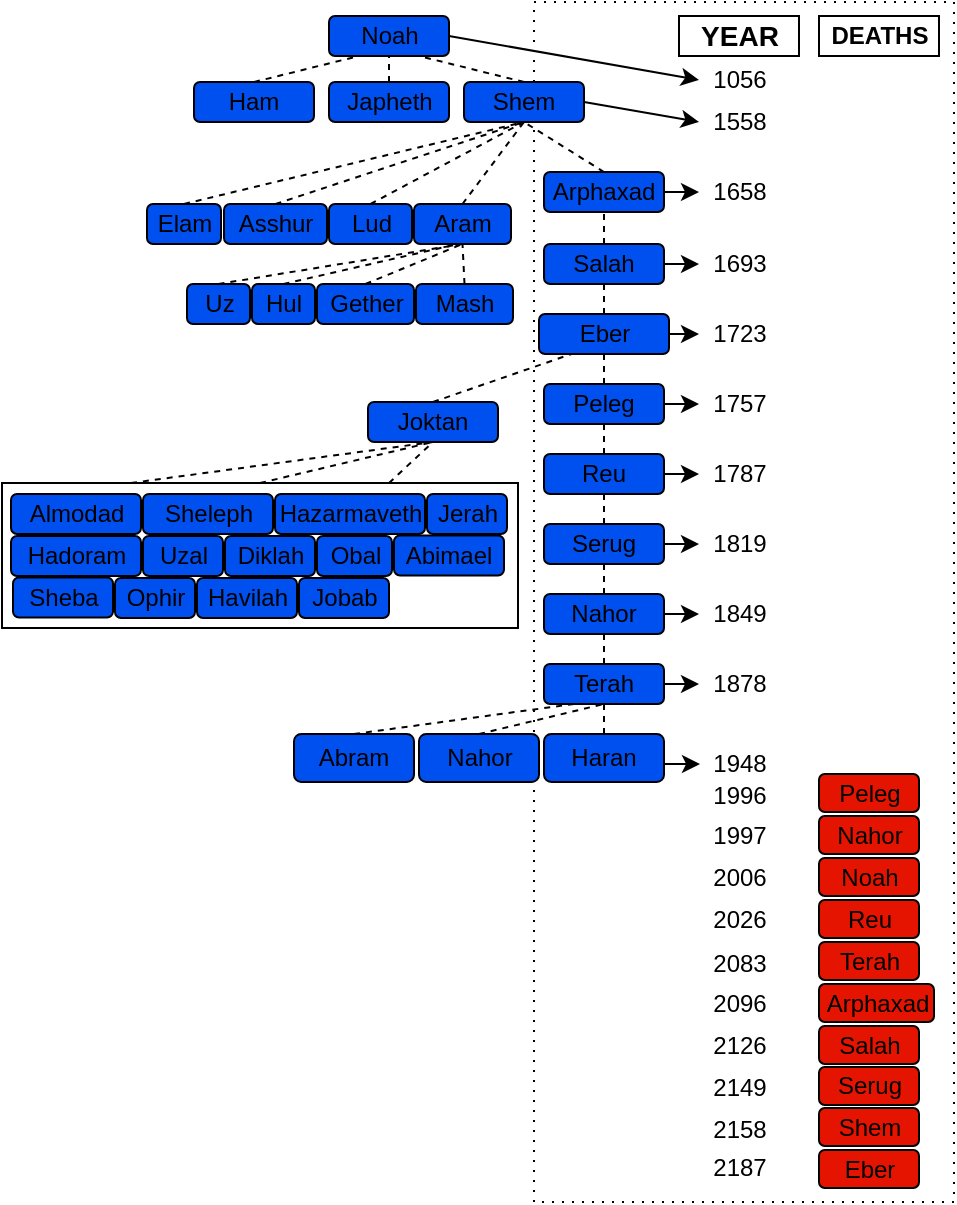 <mxfile version="27.1.6">
  <diagram name="Page-1" id="33f5RHUezdbJNKuXMzW8">
    <mxGraphModel dx="804" dy="440" grid="1" gridSize="10" guides="1" tooltips="1" connect="1" arrows="1" fold="1" page="1" pageScale="1" pageWidth="850" pageHeight="1100" math="0" shadow="0">
      <root>
        <mxCell id="0" />
        <mxCell id="1" parent="0" />
        <mxCell id="2Ir9cTfWj3Ynbl9pCm2M-38" value="" style="rounded=0;whiteSpace=wrap;html=1;fillColor=none;dashed=1;dashPattern=1 4;strokeColor=light-dark(#000000,#141414);" parent="1" vertex="1">
          <mxGeometry x="420" y="300" width="210" height="600" as="geometry" />
        </mxCell>
        <mxCell id="2Ir9cTfWj3Ynbl9pCm2M-37" value="" style="rounded=0;whiteSpace=wrap;html=1;fillColor=none;strokeColor=light-dark(#000000,#141414);" parent="1" vertex="1">
          <mxGeometry x="154" y="540.5" width="258" height="72.5" as="geometry" />
        </mxCell>
        <mxCell id="vIsbcEsRfZGvR6spl5Cv-2" value="&lt;div&gt;Shem&lt;/div&gt;" style="rounded=1;whiteSpace=wrap;html=1;fillColor=#0050ef;fontColor=light-dark(#000000,#1A1A1A);strokeColor=light-dark(#000000,#141414);glass=0;shadow=0;" parent="1" vertex="1">
          <mxGeometry x="385" y="340" width="60" height="20" as="geometry" />
        </mxCell>
        <mxCell id="vIsbcEsRfZGvR6spl5Cv-5" value="Arphaxad" style="rounded=1;whiteSpace=wrap;html=1;fillColor=#0050ef;fontColor=light-dark(#000000,#1A1A1A);strokeColor=light-dark(#000000,#141414);glass=0;shadow=0;" parent="1" vertex="1">
          <mxGeometry x="425" y="385" width="60" height="20" as="geometry" />
        </mxCell>
        <mxCell id="vIsbcEsRfZGvR6spl5Cv-6" value="" style="endArrow=none;dashed=1;html=1;rounded=0;entryX=0.5;entryY=1;entryDx=0;entryDy=0;exitX=0.5;exitY=0;exitDx=0;exitDy=0;strokeColor=light-dark(#000000,#141414);fontColor=light-dark(#000000,#1A1A1A);" parent="1" source="vIsbcEsRfZGvR6spl5Cv-5" target="vIsbcEsRfZGvR6spl5Cv-2" edge="1">
          <mxGeometry width="50" height="50" relative="1" as="geometry">
            <mxPoint x="332.5" y="400" as="sourcePoint" />
            <mxPoint x="389.5" y="370" as="targetPoint" />
          </mxGeometry>
        </mxCell>
        <mxCell id="vIsbcEsRfZGvR6spl5Cv-10" value="&lt;b&gt;&lt;font style=&quot;font-size: 14px;&quot;&gt;YEAR&lt;/font&gt;&lt;/b&gt;" style="text;html=1;align=center;verticalAlign=middle;whiteSpace=wrap;rounded=0;strokeColor=light-dark(#000000,#141414);fontColor=light-dark(#000000,#171717);" parent="1" vertex="1">
          <mxGeometry x="492.5" y="307" width="60" height="20" as="geometry" />
        </mxCell>
        <mxCell id="vIsbcEsRfZGvR6spl5Cv-12" value="1558" style="text;html=1;align=center;verticalAlign=middle;whiteSpace=wrap;rounded=0;strokeColor=none;fontColor=light-dark(#000000,#171717);" parent="1" vertex="1">
          <mxGeometry x="502.5" y="350" width="40" height="20" as="geometry" />
        </mxCell>
        <mxCell id="vIsbcEsRfZGvR6spl5Cv-13" value="1658" style="text;html=1;align=center;verticalAlign=middle;whiteSpace=wrap;rounded=0;strokeColor=none;fontColor=light-dark(#000000,#171717);" parent="1" vertex="1">
          <mxGeometry x="502.5" y="385" width="40" height="20" as="geometry" />
        </mxCell>
        <mxCell id="vIsbcEsRfZGvR6spl5Cv-14" value="Salah" style="rounded=1;whiteSpace=wrap;html=1;fillColor=#0050ef;fontColor=light-dark(#000000,#1A1A1A);strokeColor=light-dark(#000000,#141414);glass=0;shadow=0;" parent="1" vertex="1">
          <mxGeometry x="425" y="421" width="60" height="20" as="geometry" />
        </mxCell>
        <mxCell id="vIsbcEsRfZGvR6spl5Cv-15" value="" style="endArrow=none;dashed=1;html=1;rounded=0;exitX=0.5;exitY=0;exitDx=0;exitDy=0;strokeColor=light-dark(#000000,#141414);entryX=0.5;entryY=1;entryDx=0;entryDy=0;fontColor=light-dark(#000000,#1A1A1A);" parent="1" source="vIsbcEsRfZGvR6spl5Cv-14" target="vIsbcEsRfZGvR6spl5Cv-5" edge="1">
          <mxGeometry width="50" height="50" relative="1" as="geometry">
            <mxPoint x="332.5" y="440" as="sourcePoint" />
            <mxPoint x="447.5" y="420" as="targetPoint" />
          </mxGeometry>
        </mxCell>
        <mxCell id="vIsbcEsRfZGvR6spl5Cv-16" value="&lt;div&gt;1693&lt;/div&gt;" style="text;html=1;align=center;verticalAlign=middle;whiteSpace=wrap;rounded=0;strokeColor=none;fontColor=light-dark(#000000,#171717);" parent="1" vertex="1">
          <mxGeometry x="502.5" y="421" width="40" height="20" as="geometry" />
        </mxCell>
        <mxCell id="vIsbcEsRfZGvR6spl5Cv-17" value="Eber" style="rounded=1;whiteSpace=wrap;html=1;fillColor=#0050ef;fontColor=light-dark(#000000,#1A1A1A);strokeColor=light-dark(#000000,#141414);glass=0;shadow=0;" parent="1" vertex="1">
          <mxGeometry x="422.5" y="456" width="65" height="20" as="geometry" />
        </mxCell>
        <mxCell id="vIsbcEsRfZGvR6spl5Cv-18" value="" style="endArrow=none;dashed=1;html=1;rounded=0;exitX=0.5;exitY=0;exitDx=0;exitDy=0;strokeColor=light-dark(#000000,#141414);entryX=0.5;entryY=1;entryDx=0;entryDy=0;fontColor=light-dark(#000000,#1A1A1A);" parent="1" source="vIsbcEsRfZGvR6spl5Cv-17" target="vIsbcEsRfZGvR6spl5Cv-14" edge="1">
          <mxGeometry width="50" height="50" relative="1" as="geometry">
            <mxPoint x="332.5" y="480" as="sourcePoint" />
            <mxPoint x="447.5" y="460" as="targetPoint" />
          </mxGeometry>
        </mxCell>
        <mxCell id="vIsbcEsRfZGvR6spl5Cv-19" value="1723" style="text;html=1;align=center;verticalAlign=middle;whiteSpace=wrap;rounded=0;strokeColor=none;fontColor=light-dark(#000000,#171717);" parent="1" vertex="1">
          <mxGeometry x="502.5" y="456" width="40" height="20" as="geometry" />
        </mxCell>
        <mxCell id="vIsbcEsRfZGvR6spl5Cv-20" value="Peleg" style="rounded=1;whiteSpace=wrap;html=1;fillColor=#0050ef;fontColor=light-dark(#000000,#1A1A1A);strokeColor=light-dark(#000000,#141414);glass=0;shadow=0;" parent="1" vertex="1">
          <mxGeometry x="425" y="491" width="60" height="20" as="geometry" />
        </mxCell>
        <mxCell id="vIsbcEsRfZGvR6spl5Cv-21" value="" style="endArrow=none;dashed=1;html=1;rounded=0;exitX=0.5;exitY=0;exitDx=0;exitDy=0;strokeColor=light-dark(#000000,#141414);entryX=0.5;entryY=1;entryDx=0;entryDy=0;fontColor=light-dark(#000000,#1A1A1A);" parent="1" source="vIsbcEsRfZGvR6spl5Cv-20" target="vIsbcEsRfZGvR6spl5Cv-17" edge="1">
          <mxGeometry width="50" height="50" relative="1" as="geometry">
            <mxPoint x="332.5" y="520" as="sourcePoint" />
            <mxPoint x="447.5" y="500" as="targetPoint" />
          </mxGeometry>
        </mxCell>
        <mxCell id="vIsbcEsRfZGvR6spl5Cv-22" value="1757" style="text;html=1;align=center;verticalAlign=middle;whiteSpace=wrap;rounded=0;strokeColor=none;fontColor=light-dark(#000000,#171717);" parent="1" vertex="1">
          <mxGeometry x="502.5" y="491" width="40" height="20" as="geometry" />
        </mxCell>
        <mxCell id="vIsbcEsRfZGvR6spl5Cv-23" value="Reu" style="rounded=1;whiteSpace=wrap;html=1;fillColor=#0050ef;fontColor=light-dark(#000000,#1A1A1A);strokeColor=light-dark(#000000,#141414);glass=0;shadow=0;" parent="1" vertex="1">
          <mxGeometry x="425" y="526" width="60" height="20" as="geometry" />
        </mxCell>
        <mxCell id="vIsbcEsRfZGvR6spl5Cv-24" value="" style="endArrow=none;dashed=1;html=1;rounded=0;exitX=0.5;exitY=0;exitDx=0;exitDy=0;strokeColor=light-dark(#000000,#141414);entryX=0.5;entryY=1;entryDx=0;entryDy=0;fontColor=light-dark(#000000,#1A1A1A);" parent="1" source="vIsbcEsRfZGvR6spl5Cv-23" target="vIsbcEsRfZGvR6spl5Cv-20" edge="1">
          <mxGeometry width="50" height="50" relative="1" as="geometry">
            <mxPoint x="332.5" y="560" as="sourcePoint" />
            <mxPoint x="447.5" y="540" as="targetPoint" />
          </mxGeometry>
        </mxCell>
        <mxCell id="vIsbcEsRfZGvR6spl5Cv-25" value="1787" style="text;html=1;align=center;verticalAlign=middle;whiteSpace=wrap;rounded=0;strokeColor=none;fontColor=light-dark(#000000,#171717);" parent="1" vertex="1">
          <mxGeometry x="502.5" y="526" width="40" height="20" as="geometry" />
        </mxCell>
        <mxCell id="vIsbcEsRfZGvR6spl5Cv-26" value="Serug" style="rounded=1;whiteSpace=wrap;html=1;fillColor=#0050ef;fontColor=light-dark(#000000,#1A1A1A);strokeColor=light-dark(#000000,#141414);glass=0;shadow=0;" parent="1" vertex="1">
          <mxGeometry x="425" y="561" width="60" height="20" as="geometry" />
        </mxCell>
        <mxCell id="vIsbcEsRfZGvR6spl5Cv-27" value="" style="endArrow=none;dashed=1;html=1;rounded=0;exitX=0.5;exitY=0;exitDx=0;exitDy=0;strokeColor=light-dark(#000000,#141414);entryX=0.5;entryY=1;entryDx=0;entryDy=0;fontColor=light-dark(#000000,#1A1A1A);" parent="1" source="vIsbcEsRfZGvR6spl5Cv-26" target="vIsbcEsRfZGvR6spl5Cv-23" edge="1">
          <mxGeometry width="50" height="50" relative="1" as="geometry">
            <mxPoint x="332.5" y="600" as="sourcePoint" />
            <mxPoint x="447.5" y="580" as="targetPoint" />
          </mxGeometry>
        </mxCell>
        <mxCell id="vIsbcEsRfZGvR6spl5Cv-28" value="1819" style="text;html=1;align=center;verticalAlign=middle;whiteSpace=wrap;rounded=0;strokeColor=none;fontColor=light-dark(#000000,#171717);" parent="1" vertex="1">
          <mxGeometry x="502.5" y="561" width="40" height="20" as="geometry" />
        </mxCell>
        <mxCell id="vIsbcEsRfZGvR6spl5Cv-29" value="Nahor" style="rounded=1;whiteSpace=wrap;html=1;fillColor=#0050ef;fontColor=light-dark(#000000,#1A1A1A);strokeColor=light-dark(#000000,#141414);glass=0;shadow=0;" parent="1" vertex="1">
          <mxGeometry x="425" y="596" width="60" height="20" as="geometry" />
        </mxCell>
        <mxCell id="vIsbcEsRfZGvR6spl5Cv-30" value="" style="endArrow=none;dashed=1;html=1;rounded=0;exitX=0.5;exitY=0;exitDx=0;exitDy=0;strokeColor=light-dark(#000000,#141414);entryX=0.5;entryY=1;entryDx=0;entryDy=0;fontColor=light-dark(#000000,#1A1A1A);" parent="1" source="vIsbcEsRfZGvR6spl5Cv-29" target="vIsbcEsRfZGvR6spl5Cv-26" edge="1">
          <mxGeometry width="50" height="50" relative="1" as="geometry">
            <mxPoint x="332.5" y="640" as="sourcePoint" />
            <mxPoint x="447.5" y="620" as="targetPoint" />
          </mxGeometry>
        </mxCell>
        <mxCell id="vIsbcEsRfZGvR6spl5Cv-31" value="&lt;div&gt;1849&lt;/div&gt;" style="text;html=1;align=center;verticalAlign=middle;whiteSpace=wrap;rounded=0;strokeColor=none;fontColor=light-dark(#000000,#171717);" parent="1" vertex="1">
          <mxGeometry x="502.5" y="596" width="40" height="20" as="geometry" />
        </mxCell>
        <mxCell id="vIsbcEsRfZGvR6spl5Cv-33" value="" style="endArrow=none;dashed=1;html=1;rounded=0;exitX=0.5;exitY=0;exitDx=0;exitDy=0;strokeColor=light-dark(#000000,#141414);entryX=0.5;entryY=1;entryDx=0;entryDy=0;fontColor=light-dark(#000000,#1A1A1A);" parent="1" source="aJoBD9lFihhosE0fkz8R-1" target="vIsbcEsRfZGvR6spl5Cv-29" edge="1">
          <mxGeometry width="50" height="50" relative="1" as="geometry">
            <mxPoint x="455" y="682" as="sourcePoint" />
            <mxPoint x="455.5" y="660" as="targetPoint" />
          </mxGeometry>
        </mxCell>
        <mxCell id="vIsbcEsRfZGvR6spl5Cv-38" value="Arphaxad" style="rounded=1;whiteSpace=wrap;html=1;fillColor=#e51400;fontColor=light-dark(#000000,#1A1A1A);strokeColor=light-dark(#000000,#141414);align=center;" parent="1" vertex="1">
          <mxGeometry x="562.5" y="791" width="57.5" height="19" as="geometry" />
        </mxCell>
        <mxCell id="vIsbcEsRfZGvR6spl5Cv-39" value="" style="endArrow=classic;html=1;rounded=0;exitX=1;exitY=0.5;exitDx=0;exitDy=0;strokeColor=light-dark(#000000,#171717);fontColor=light-dark(#000000,#E9E9E9);" parent="1" source="vIsbcEsRfZGvR6spl5Cv-20" target="vIsbcEsRfZGvR6spl5Cv-22" edge="1">
          <mxGeometry width="50" height="50" relative="1" as="geometry">
            <mxPoint x="392.5" y="530" as="sourcePoint" />
            <mxPoint x="442.5" y="480" as="targetPoint" />
          </mxGeometry>
        </mxCell>
        <mxCell id="vIsbcEsRfZGvR6spl5Cv-40" value="" style="endArrow=classic;html=1;rounded=0;exitX=1;exitY=0.5;exitDx=0;exitDy=0;entryX=0;entryY=0.5;entryDx=0;entryDy=0;strokeColor=light-dark(#000000,#171717);fontColor=light-dark(#000000,#7A7A7A);" parent="1" source="vIsbcEsRfZGvR6spl5Cv-17" target="vIsbcEsRfZGvR6spl5Cv-19" edge="1">
          <mxGeometry width="50" height="50" relative="1" as="geometry">
            <mxPoint x="392.5" y="530" as="sourcePoint" />
            <mxPoint x="442.5" y="480" as="targetPoint" />
          </mxGeometry>
        </mxCell>
        <mxCell id="vIsbcEsRfZGvR6spl5Cv-41" value="" style="endArrow=classic;html=1;rounded=0;entryX=0;entryY=0.5;entryDx=0;entryDy=0;exitX=1;exitY=0.5;exitDx=0;exitDy=0;strokeColor=light-dark(#000000,#171717);fontColor=light-dark(#000000,#E9E9E9);" parent="1" source="vIsbcEsRfZGvR6spl5Cv-14" target="vIsbcEsRfZGvR6spl5Cv-16" edge="1">
          <mxGeometry width="50" height="50" relative="1" as="geometry">
            <mxPoint x="392.5" y="530" as="sourcePoint" />
            <mxPoint x="442.5" y="480" as="targetPoint" />
          </mxGeometry>
        </mxCell>
        <mxCell id="vIsbcEsRfZGvR6spl5Cv-42" value="" style="endArrow=classic;html=1;rounded=0;entryX=0;entryY=0.5;entryDx=0;entryDy=0;exitX=1;exitY=0.5;exitDx=0;exitDy=0;strokeColor=light-dark(#000000,#171717);fontColor=light-dark(#000000,#E9E9E9);" parent="1" source="vIsbcEsRfZGvR6spl5Cv-5" target="vIsbcEsRfZGvR6spl5Cv-13" edge="1">
          <mxGeometry width="50" height="50" relative="1" as="geometry">
            <mxPoint x="392.5" y="530" as="sourcePoint" />
            <mxPoint x="442.5" y="480" as="targetPoint" />
          </mxGeometry>
        </mxCell>
        <mxCell id="vIsbcEsRfZGvR6spl5Cv-43" value="" style="endArrow=classic;html=1;rounded=0;entryX=0;entryY=0.5;entryDx=0;entryDy=0;exitX=1;exitY=0.5;exitDx=0;exitDy=0;strokeColor=light-dark(#000000,#141414);fontColor=light-dark(#000000,#E9E9E9);" parent="1" source="vIsbcEsRfZGvR6spl5Cv-2" target="vIsbcEsRfZGvR6spl5Cv-12" edge="1">
          <mxGeometry width="50" height="50" relative="1" as="geometry">
            <mxPoint x="392.5" y="530" as="sourcePoint" />
            <mxPoint x="442.5" y="480" as="targetPoint" />
          </mxGeometry>
        </mxCell>
        <mxCell id="vIsbcEsRfZGvR6spl5Cv-49" value="" style="endArrow=classic;html=1;rounded=0;entryX=0;entryY=0.5;entryDx=0;entryDy=0;exitX=1;exitY=0.5;exitDx=0;exitDy=0;strokeColor=light-dark(#000000,#171717);fontColor=light-dark(#000000,#E9E9E9);" parent="1" source="vIsbcEsRfZGvR6spl5Cv-23" target="vIsbcEsRfZGvR6spl5Cv-25" edge="1">
          <mxGeometry width="50" height="50" relative="1" as="geometry">
            <mxPoint x="422.5" y="610" as="sourcePoint" />
            <mxPoint x="472.5" y="560" as="targetPoint" />
          </mxGeometry>
        </mxCell>
        <mxCell id="vIsbcEsRfZGvR6spl5Cv-50" value="" style="endArrow=classic;html=1;rounded=0;entryX=0;entryY=0.5;entryDx=0;entryDy=0;exitX=1;exitY=0.5;exitDx=0;exitDy=0;strokeColor=light-dark(#000000,#171717);fontColor=light-dark(#000000,#E9E9E9);" parent="1" source="vIsbcEsRfZGvR6spl5Cv-29" target="vIsbcEsRfZGvR6spl5Cv-31" edge="1">
          <mxGeometry width="50" height="50" relative="1" as="geometry">
            <mxPoint x="422.5" y="610" as="sourcePoint" />
            <mxPoint x="472.5" y="560" as="targetPoint" />
          </mxGeometry>
        </mxCell>
        <mxCell id="vIsbcEsRfZGvR6spl5Cv-51" value="" style="endArrow=classic;html=1;rounded=0;entryX=1;entryY=0.5;entryDx=0;entryDy=0;exitX=0;exitY=0.5;exitDx=0;exitDy=0;strokeColor=none;fontColor=light-dark(#000000,#E9E9E9);" parent="1" source="vIsbcEsRfZGvR6spl5Cv-38" target="aJoBD9lFihhosE0fkz8R-26" edge="1">
          <mxGeometry width="50" height="50" relative="1" as="geometry">
            <mxPoint x="422.5" y="751" as="sourcePoint" />
            <mxPoint x="542.5" y="800" as="targetPoint" />
          </mxGeometry>
        </mxCell>
        <mxCell id="vIsbcEsRfZGvR6spl5Cv-56" value="&lt;b&gt;DEATHS&lt;/b&gt;" style="text;html=1;align=center;verticalAlign=middle;whiteSpace=wrap;rounded=0;strokeColor=light-dark(#000000,#141414);fontColor=light-dark(#000000,#171717);" parent="1" vertex="1">
          <mxGeometry x="562.5" y="307" width="60" height="20" as="geometry" />
        </mxCell>
        <mxCell id="vIsbcEsRfZGvR6spl5Cv-48" value="" style="endArrow=classic;html=1;rounded=0;entryX=0;entryY=0.5;entryDx=0;entryDy=0;exitX=1;exitY=0.5;exitDx=0;exitDy=0;strokeColor=light-dark(#000000,#171717);fontColor=light-dark(#000000,#E9E9E9);" parent="1" source="vIsbcEsRfZGvR6spl5Cv-26" target="vIsbcEsRfZGvR6spl5Cv-28" edge="1">
          <mxGeometry width="50" height="50" relative="1" as="geometry">
            <mxPoint x="422.5" y="610" as="sourcePoint" />
            <mxPoint x="472.5" y="560" as="targetPoint" />
          </mxGeometry>
        </mxCell>
        <mxCell id="aJoBD9lFihhosE0fkz8R-1" value="Terah" style="rounded=1;whiteSpace=wrap;html=1;fillColor=#0050ef;fontColor=light-dark(#000000,#1A1A1A);strokeColor=light-dark(#000000,#141414);glass=0;shadow=0;" parent="1" vertex="1">
          <mxGeometry x="425" y="631" width="60" height="20" as="geometry" />
        </mxCell>
        <mxCell id="aJoBD9lFihhosE0fkz8R-2" value="1878" style="text;html=1;align=center;verticalAlign=middle;whiteSpace=wrap;rounded=0;strokeColor=none;fontColor=light-dark(#000000,#171717);" parent="1" vertex="1">
          <mxGeometry x="502.5" y="631" width="40" height="20" as="geometry" />
        </mxCell>
        <mxCell id="aJoBD9lFihhosE0fkz8R-4" value="" style="endArrow=classic;html=1;rounded=0;entryX=0;entryY=0.5;entryDx=0;entryDy=0;exitX=1;exitY=0.5;exitDx=0;exitDy=0;strokeColor=light-dark(#000000,#171717);fontColor=light-dark(#000000,#E9E9E9);" parent="1" source="aJoBD9lFihhosE0fkz8R-1" target="aJoBD9lFihhosE0fkz8R-2" edge="1">
          <mxGeometry width="50" height="50" relative="1" as="geometry">
            <mxPoint x="422.5" y="650" as="sourcePoint" />
            <mxPoint x="472.5" y="600" as="targetPoint" />
          </mxGeometry>
        </mxCell>
        <mxCell id="aJoBD9lFihhosE0fkz8R-9" value="Abram" style="rounded=1;whiteSpace=wrap;html=1;fillColor=#0050ef;fontColor=light-dark(#000000,#1A1A1A);strokeColor=light-dark(#000000,#141414);glass=0;shadow=0;" parent="1" vertex="1">
          <mxGeometry x="300" y="666" width="60" height="24" as="geometry" />
        </mxCell>
        <mxCell id="aJoBD9lFihhosE0fkz8R-10" value="Nahor" style="rounded=1;whiteSpace=wrap;html=1;fillColor=#0050ef;fontColor=light-dark(#000000,#1A1A1A);strokeColor=light-dark(#000000,#141414);glass=0;shadow=0;" parent="1" vertex="1">
          <mxGeometry x="362.5" y="666" width="60" height="24" as="geometry" />
        </mxCell>
        <mxCell id="aJoBD9lFihhosE0fkz8R-11" value="Haran" style="rounded=1;whiteSpace=wrap;html=1;fillColor=#0050ef;fontColor=light-dark(#000000,#1A1A1A);strokeColor=light-dark(#000000,#141414);glass=0;shadow=0;" parent="1" vertex="1">
          <mxGeometry x="425" y="666" width="60" height="24" as="geometry" />
        </mxCell>
        <mxCell id="aJoBD9lFihhosE0fkz8R-12" value="" style="endArrow=classic;html=1;rounded=0;entryX=0;entryY=0.5;entryDx=0;entryDy=0;exitX=1;exitY=0.5;exitDx=0;exitDy=0;strokeColor=light-dark(#000000,#171717);fontColor=light-dark(#000000,#E9E9E9);" parent="1" edge="1">
          <mxGeometry width="50" height="50" relative="1" as="geometry">
            <mxPoint x="485" y="681" as="sourcePoint" />
            <mxPoint x="503" y="681" as="targetPoint" />
          </mxGeometry>
        </mxCell>
        <mxCell id="aJoBD9lFihhosE0fkz8R-13" value="&lt;div&gt;1948&lt;/div&gt;" style="text;html=1;align=center;verticalAlign=middle;whiteSpace=wrap;rounded=0;strokeColor=none;fontColor=light-dark(#000000,#171717);" parent="1" vertex="1">
          <mxGeometry x="502.5" y="671" width="40" height="20" as="geometry" />
        </mxCell>
        <mxCell id="aJoBD9lFihhosE0fkz8R-17" value="" style="endArrow=none;dashed=1;html=1;rounded=0;exitX=0.5;exitY=0;exitDx=0;exitDy=0;strokeColor=light-dark(#000000,#141414);entryX=0.25;entryY=1;entryDx=0;entryDy=0;fontColor=light-dark(#000000,#1A1A1A);" parent="1" source="aJoBD9lFihhosE0fkz8R-9" target="aJoBD9lFihhosE0fkz8R-1" edge="1">
          <mxGeometry width="50" height="50" relative="1" as="geometry">
            <mxPoint x="370" y="760" as="sourcePoint" />
            <mxPoint x="440" y="740" as="targetPoint" />
          </mxGeometry>
        </mxCell>
        <mxCell id="aJoBD9lFihhosE0fkz8R-18" value="" style="endArrow=none;dashed=1;html=1;rounded=0;exitX=0.5;exitY=0;exitDx=0;exitDy=0;strokeColor=light-dark(#000000,#141414);entryX=0.5;entryY=1;entryDx=0;entryDy=0;fontColor=light-dark(#000000,#1A1A1A);" parent="1" source="aJoBD9lFihhosE0fkz8R-10" target="aJoBD9lFihhosE0fkz8R-1" edge="1">
          <mxGeometry width="50" height="50" relative="1" as="geometry">
            <mxPoint x="390" y="760" as="sourcePoint" />
            <mxPoint x="455" y="740" as="targetPoint" />
          </mxGeometry>
        </mxCell>
        <mxCell id="aJoBD9lFihhosE0fkz8R-19" value="" style="endArrow=none;dashed=1;html=1;rounded=0;exitX=0.5;exitY=0;exitDx=0;exitDy=0;strokeColor=light-dark(#000000,#141414);entryX=0.5;entryY=1;entryDx=0;entryDy=0;fontColor=light-dark(#000000,#1A1A1A);" parent="1" source="aJoBD9lFihhosE0fkz8R-11" target="aJoBD9lFihhosE0fkz8R-1" edge="1">
          <mxGeometry width="50" height="50" relative="1" as="geometry">
            <mxPoint x="450" y="790" as="sourcePoint" />
            <mxPoint x="470" y="740" as="targetPoint" />
          </mxGeometry>
        </mxCell>
        <mxCell id="aJoBD9lFihhosE0fkz8R-20" value="Shem" style="rounded=1;whiteSpace=wrap;html=1;fillColor=#e51400;fontColor=light-dark(#000000,#1A1A1A);strokeColor=light-dark(#000000,#141414);align=center;" parent="1" vertex="1">
          <mxGeometry x="562.5" y="853" width="50" height="19" as="geometry" />
        </mxCell>
        <mxCell id="aJoBD9lFihhosE0fkz8R-21" value="" style="endArrow=classic;html=1;rounded=0;entryX=1;entryY=0.5;entryDx=0;entryDy=0;exitX=0;exitY=0.5;exitDx=0;exitDy=0;strokeColor=none;fontColor=light-dark(#000000,#E9E9E9);" parent="1" source="aJoBD9lFihhosE0fkz8R-20" edge="1">
          <mxGeometry width="50" height="50" relative="1" as="geometry">
            <mxPoint x="422.5" y="814" as="sourcePoint" />
            <mxPoint x="542.5" y="863" as="targetPoint" />
          </mxGeometry>
        </mxCell>
        <mxCell id="aJoBD9lFihhosE0fkz8R-25" value="&lt;div&gt;2158&lt;/div&gt;" style="text;html=1;align=center;verticalAlign=middle;whiteSpace=wrap;rounded=0;strokeColor=none;fontColor=light-dark(#000000,#171717);" parent="1" vertex="1">
          <mxGeometry x="502.5" y="854" width="40" height="20" as="geometry" />
        </mxCell>
        <mxCell id="aJoBD9lFihhosE0fkz8R-26" value="2096" style="text;html=1;align=center;verticalAlign=middle;whiteSpace=wrap;rounded=0;strokeColor=none;fontColor=light-dark(#000000,#171717);" parent="1" vertex="1">
          <mxGeometry x="502.5" y="791" width="40" height="20" as="geometry" />
        </mxCell>
        <mxCell id="aJoBD9lFihhosE0fkz8R-27" value="2126" style="text;html=1;align=center;verticalAlign=middle;whiteSpace=wrap;rounded=0;strokeColor=none;fontColor=light-dark(#000000,#171717);" parent="1" vertex="1">
          <mxGeometry x="502.5" y="811.5" width="40" height="20" as="geometry" />
        </mxCell>
        <mxCell id="aJoBD9lFihhosE0fkz8R-29" value="1996" style="text;html=1;align=center;verticalAlign=middle;whiteSpace=wrap;rounded=0;strokeColor=none;fontColor=light-dark(#000000,#171717);" parent="1" vertex="1">
          <mxGeometry x="502.5" y="687" width="40" height="20" as="geometry" />
        </mxCell>
        <mxCell id="aJoBD9lFihhosE0fkz8R-30" value="2026" style="text;html=1;align=center;verticalAlign=middle;whiteSpace=wrap;rounded=0;strokeColor=none;fontColor=light-dark(#000000,#171717);" parent="1" vertex="1">
          <mxGeometry x="502.5" y="749" width="40" height="20" as="geometry" />
        </mxCell>
        <mxCell id="aJoBD9lFihhosE0fkz8R-31" value="2149" style="text;html=1;align=center;verticalAlign=middle;whiteSpace=wrap;rounded=0;strokeColor=none;fontColor=light-dark(#000000,#171717);" parent="1" vertex="1">
          <mxGeometry x="502.5" y="832.5" width="40" height="20" as="geometry" />
        </mxCell>
        <mxCell id="aJoBD9lFihhosE0fkz8R-32" value="1997" style="text;html=1;align=center;verticalAlign=middle;whiteSpace=wrap;rounded=0;strokeColor=none;fontColor=light-dark(#000000,#171717);" parent="1" vertex="1">
          <mxGeometry x="502.5" y="707" width="40" height="20" as="geometry" />
        </mxCell>
        <mxCell id="aJoBD9lFihhosE0fkz8R-39" value="&lt;div&gt;Salah&lt;/div&gt;" style="rounded=1;whiteSpace=wrap;html=1;fillColor=#e51400;fontColor=light-dark(#000000,#1A1A1A);strokeColor=light-dark(#000000,#141414);align=center;" parent="1" vertex="1">
          <mxGeometry x="562.5" y="812" width="50" height="19" as="geometry" />
        </mxCell>
        <mxCell id="aJoBD9lFihhosE0fkz8R-40" value="" style="endArrow=classic;html=1;rounded=0;exitX=0;exitY=0.5;exitDx=0;exitDy=0;strokeColor=none;fontColor=light-dark(#000000,#E9E9E9);entryX=1;entryY=0.5;entryDx=0;entryDy=0;" parent="1" source="aJoBD9lFihhosE0fkz8R-39" target="aJoBD9lFihhosE0fkz8R-27" edge="1">
          <mxGeometry width="50" height="50" relative="1" as="geometry">
            <mxPoint x="422.5" y="773" as="sourcePoint" />
            <mxPoint x="440" y="888" as="targetPoint" />
          </mxGeometry>
        </mxCell>
        <mxCell id="aJoBD9lFihhosE0fkz8R-41" value="Eber" style="rounded=1;whiteSpace=wrap;html=1;fillColor=#e51400;fontColor=light-dark(#000000,#1A1A1A);strokeColor=light-dark(#000000,#141414);align=center;" parent="1" vertex="1">
          <mxGeometry x="562.5" y="874" width="50" height="19" as="geometry" />
        </mxCell>
        <mxCell id="aJoBD9lFihhosE0fkz8R-42" value="" style="endArrow=classic;html=1;rounded=0;entryX=1;entryY=0.5;entryDx=0;entryDy=0;exitX=0;exitY=0.5;exitDx=0;exitDy=0;strokeColor=none;fontColor=light-dark(#000000,#E9E9E9);" parent="1" source="aJoBD9lFihhosE0fkz8R-41" target="aJoBD9lFihhosE0fkz8R-43" edge="1">
          <mxGeometry width="50" height="50" relative="1" as="geometry">
            <mxPoint x="422.5" y="835" as="sourcePoint" />
            <mxPoint x="542.5" y="884" as="targetPoint" />
          </mxGeometry>
        </mxCell>
        <mxCell id="aJoBD9lFihhosE0fkz8R-43" value="&lt;div&gt;2187&lt;/div&gt;" style="text;html=1;align=center;verticalAlign=middle;whiteSpace=wrap;rounded=0;strokeColor=none;fontColor=light-dark(#000000,#171717);" parent="1" vertex="1">
          <mxGeometry x="502.5" y="873" width="40" height="20" as="geometry" />
        </mxCell>
        <mxCell id="aJoBD9lFihhosE0fkz8R-44" value="Peleg" style="rounded=1;whiteSpace=wrap;html=1;fillColor=#e51400;fontColor=light-dark(#000000,#1A1A1A);strokeColor=light-dark(#000000,#141414);align=center;" parent="1" vertex="1">
          <mxGeometry x="562.5" y="686" width="50" height="19" as="geometry" />
        </mxCell>
        <mxCell id="aJoBD9lFihhosE0fkz8R-45" value="" style="endArrow=classic;html=1;rounded=0;entryX=1;entryY=0.5;entryDx=0;entryDy=0;exitX=0;exitY=0.5;exitDx=0;exitDy=0;strokeColor=none;fontColor=light-dark(#000000,#E9E9E9);" parent="1" source="aJoBD9lFihhosE0fkz8R-44" edge="1">
          <mxGeometry width="50" height="50" relative="1" as="geometry">
            <mxPoint x="422.5" y="647" as="sourcePoint" />
            <mxPoint x="542.5" y="696" as="targetPoint" />
          </mxGeometry>
        </mxCell>
        <mxCell id="aJoBD9lFihhosE0fkz8R-46" value="Reu" style="rounded=1;whiteSpace=wrap;html=1;fillColor=#e51400;fontColor=light-dark(#000000,#1A1A1A);strokeColor=light-dark(#000000,#141414);align=center;" parent="1" vertex="1">
          <mxGeometry x="562.5" y="749" width="50" height="19" as="geometry" />
        </mxCell>
        <mxCell id="aJoBD9lFihhosE0fkz8R-47" value="" style="endArrow=classic;html=1;rounded=0;entryX=1;entryY=0.5;entryDx=0;entryDy=0;exitX=0;exitY=0.5;exitDx=0;exitDy=0;strokeColor=none;fontColor=light-dark(#000000,#E9E9E9);" parent="1" source="aJoBD9lFihhosE0fkz8R-46" target="aJoBD9lFihhosE0fkz8R-30" edge="1">
          <mxGeometry width="50" height="50" relative="1" as="geometry">
            <mxPoint x="422.5" y="709" as="sourcePoint" />
            <mxPoint x="542.5" y="758" as="targetPoint" />
          </mxGeometry>
        </mxCell>
        <mxCell id="aJoBD9lFihhosE0fkz8R-48" value="Serug" style="rounded=1;whiteSpace=wrap;html=1;fillColor=#e51400;fontColor=light-dark(#000000,#1A1A1A);strokeColor=light-dark(#000000,#141414);align=center;" parent="1" vertex="1">
          <mxGeometry x="562.5" y="832.5" width="50" height="19" as="geometry" />
        </mxCell>
        <mxCell id="aJoBD9lFihhosE0fkz8R-49" value="" style="endArrow=classic;html=1;rounded=0;entryX=1;entryY=0.5;entryDx=0;entryDy=0;exitX=0;exitY=0.5;exitDx=0;exitDy=0;strokeColor=none;fontColor=light-dark(#000000,#E9E9E9);" parent="1" source="aJoBD9lFihhosE0fkz8R-48" target="aJoBD9lFihhosE0fkz8R-31" edge="1">
          <mxGeometry width="50" height="50" relative="1" as="geometry">
            <mxPoint x="422.5" y="793.5" as="sourcePoint" />
            <mxPoint x="542.5" y="842.5" as="targetPoint" />
          </mxGeometry>
        </mxCell>
        <mxCell id="AH2ZuKhd8LshwsJs8EDg-1" value="&lt;div&gt;Nahor&lt;/div&gt;" style="rounded=1;whiteSpace=wrap;html=1;fillColor=#e51400;fontColor=light-dark(#000000,#1A1A1A);strokeColor=light-dark(#000000,#141414);align=center;" parent="1" vertex="1">
          <mxGeometry x="562.5" y="707" width="50" height="19" as="geometry" />
        </mxCell>
        <mxCell id="AH2ZuKhd8LshwsJs8EDg-2" value="" style="endArrow=classic;html=1;rounded=0;exitX=0;exitY=0.5;exitDx=0;exitDy=0;strokeColor=none;fontColor=light-dark(#000000,#E9E9E9);entryX=1;entryY=0.5;entryDx=0;entryDy=0;" parent="1" source="AH2ZuKhd8LshwsJs8EDg-1" target="aJoBD9lFihhosE0fkz8R-32" edge="1">
          <mxGeometry width="50" height="50" relative="1" as="geometry">
            <mxPoint x="422.5" y="668" as="sourcePoint" />
            <mxPoint x="700" y="676" as="targetPoint" />
          </mxGeometry>
        </mxCell>
        <mxCell id="AH2ZuKhd8LshwsJs8EDg-3" value="Terah" style="rounded=1;whiteSpace=wrap;html=1;fillColor=#e51400;fontColor=light-dark(#000000,#1A1A1A);strokeColor=light-dark(#000000,#141414);align=center;" parent="1" vertex="1">
          <mxGeometry x="562.5" y="770" width="50" height="19" as="geometry" />
        </mxCell>
        <mxCell id="AH2ZuKhd8LshwsJs8EDg-4" value="" style="endArrow=classic;html=1;rounded=0;entryX=1;entryY=0.5;entryDx=0;entryDy=0;exitX=0;exitY=0.5;exitDx=0;exitDy=0;strokeColor=none;fontColor=light-dark(#000000,#E9E9E9);" parent="1" source="AH2ZuKhd8LshwsJs8EDg-3" edge="1">
          <mxGeometry width="50" height="50" relative="1" as="geometry">
            <mxPoint x="422.5" y="731" as="sourcePoint" />
            <mxPoint x="542.5" y="780" as="targetPoint" />
          </mxGeometry>
        </mxCell>
        <mxCell id="AH2ZuKhd8LshwsJs8EDg-5" value="&lt;div&gt;2083&lt;/div&gt;" style="text;html=1;align=center;verticalAlign=middle;whiteSpace=wrap;rounded=0;strokeColor=none;fontColor=light-dark(#000000,#171717);" parent="1" vertex="1">
          <mxGeometry x="502.5" y="771" width="40" height="20" as="geometry" />
        </mxCell>
        <mxCell id="AH2ZuKhd8LshwsJs8EDg-112" value="Noah" style="rounded=1;whiteSpace=wrap;html=1;fillColor=#0050ef;fontColor=light-dark(#000000,#1A1A1A);strokeColor=light-dark(#000000,#141414);glass=0;shadow=0;" parent="1" vertex="1">
          <mxGeometry x="317.5" y="307" width="60" height="20" as="geometry" />
        </mxCell>
        <mxCell id="AH2ZuKhd8LshwsJs8EDg-113" value="Japheth" style="rounded=1;whiteSpace=wrap;html=1;fillColor=#0050ef;fontColor=light-dark(#000000,#1A1A1A);strokeColor=light-dark(#000000,#141414);glass=0;shadow=0;" parent="1" vertex="1">
          <mxGeometry x="317.5" y="340" width="60" height="20" as="geometry" />
        </mxCell>
        <mxCell id="AH2ZuKhd8LshwsJs8EDg-114" value="Ham" style="rounded=1;whiteSpace=wrap;html=1;fillColor=#0050ef;fontColor=light-dark(#000000,#1A1A1A);strokeColor=light-dark(#000000,#141414);glass=0;shadow=0;" parent="1" vertex="1">
          <mxGeometry x="250" y="340" width="60" height="20" as="geometry" />
        </mxCell>
        <mxCell id="AH2ZuKhd8LshwsJs8EDg-115" value="" style="endArrow=none;dashed=1;html=1;rounded=0;entryX=0.25;entryY=1;entryDx=0;entryDy=0;exitX=0.5;exitY=0;exitDx=0;exitDy=0;strokeColor=light-dark(#000000,#141414);fontColor=light-dark(#000000,#1A1A1A);" parent="1" source="AH2ZuKhd8LshwsJs8EDg-114" target="AH2ZuKhd8LshwsJs8EDg-112" edge="1">
          <mxGeometry width="50" height="50" relative="1" as="geometry">
            <mxPoint x="320" y="395" as="sourcePoint" />
            <mxPoint x="320" y="380" as="targetPoint" />
          </mxGeometry>
        </mxCell>
        <mxCell id="AH2ZuKhd8LshwsJs8EDg-116" value="" style="endArrow=none;dashed=1;html=1;rounded=0;entryX=0.5;entryY=1;entryDx=0;entryDy=0;exitX=0.5;exitY=0;exitDx=0;exitDy=0;strokeColor=light-dark(#000000,#141414);fontColor=light-dark(#000000,#1A1A1A);" parent="1" source="AH2ZuKhd8LshwsJs8EDg-113" target="AH2ZuKhd8LshwsJs8EDg-112" edge="1">
          <mxGeometry width="50" height="50" relative="1" as="geometry">
            <mxPoint x="330" y="415" as="sourcePoint" />
            <mxPoint x="330" y="400" as="targetPoint" />
          </mxGeometry>
        </mxCell>
        <mxCell id="AH2ZuKhd8LshwsJs8EDg-117" value="" style="endArrow=none;dashed=1;html=1;rounded=0;entryX=0.75;entryY=1;entryDx=0;entryDy=0;exitX=0.5;exitY=0;exitDx=0;exitDy=0;strokeColor=light-dark(#000000,#141414);fontColor=light-dark(#000000,#1A1A1A);" parent="1" source="vIsbcEsRfZGvR6spl5Cv-2" target="AH2ZuKhd8LshwsJs8EDg-112" edge="1">
          <mxGeometry width="50" height="50" relative="1" as="geometry">
            <mxPoint x="350" y="405" as="sourcePoint" />
            <mxPoint x="350" y="390" as="targetPoint" />
          </mxGeometry>
        </mxCell>
        <mxCell id="AH2ZuKhd8LshwsJs8EDg-118" value="1056" style="text;html=1;align=center;verticalAlign=middle;whiteSpace=wrap;rounded=0;strokeColor=none;fontColor=light-dark(#000000,#171717);" parent="1" vertex="1">
          <mxGeometry x="502.5" y="329" width="40" height="20" as="geometry" />
        </mxCell>
        <mxCell id="AH2ZuKhd8LshwsJs8EDg-119" value="" style="endArrow=classic;html=1;rounded=0;entryX=0;entryY=0.5;entryDx=0;entryDy=0;exitX=1;exitY=0.5;exitDx=0;exitDy=0;strokeColor=light-dark(#000000,#141414);fontColor=light-dark(#000000,#E9E9E9);" parent="1" source="AH2ZuKhd8LshwsJs8EDg-112" target="AH2ZuKhd8LshwsJs8EDg-118" edge="1">
          <mxGeometry width="50" height="50" relative="1" as="geometry">
            <mxPoint x="480" y="330" as="sourcePoint" />
            <mxPoint x="437.5" y="450" as="targetPoint" />
          </mxGeometry>
        </mxCell>
        <mxCell id="2Ir9cTfWj3Ynbl9pCm2M-1" value="Elam" style="rounded=1;whiteSpace=wrap;html=1;fillColor=#0050ef;fontColor=light-dark(#000000,#1A1A1A);strokeColor=light-dark(#000000,#141414);glass=0;shadow=0;" parent="1" vertex="1">
          <mxGeometry x="226.5" y="401" width="37" height="20" as="geometry" />
        </mxCell>
        <mxCell id="2Ir9cTfWj3Ynbl9pCm2M-2" value="" style="endArrow=none;dashed=1;html=1;rounded=0;entryX=0.5;entryY=1;entryDx=0;entryDy=0;exitX=0.5;exitY=0;exitDx=0;exitDy=0;strokeColor=light-dark(#000000,#141414);fontColor=light-dark(#000000,#1A1A1A);" parent="1" source="2Ir9cTfWj3Ynbl9pCm2M-1" target="vIsbcEsRfZGvR6spl5Cv-2" edge="1">
          <mxGeometry width="50" height="50" relative="1" as="geometry">
            <mxPoint x="247.5" y="420" as="sourcePoint" />
            <mxPoint x="370" y="390" as="targetPoint" />
          </mxGeometry>
        </mxCell>
        <mxCell id="2Ir9cTfWj3Ynbl9pCm2M-3" value="Asshur" style="rounded=1;whiteSpace=wrap;html=1;fillColor=#0050ef;fontColor=light-dark(#000000,#1A1A1A);strokeColor=light-dark(#000000,#141414);glass=0;shadow=0;" parent="1" vertex="1">
          <mxGeometry x="265" y="401" width="51.5" height="20" as="geometry" />
        </mxCell>
        <mxCell id="2Ir9cTfWj3Ynbl9pCm2M-4" value="Lud" style="rounded=1;whiteSpace=wrap;html=1;fillColor=#0050ef;fontColor=light-dark(#000000,#1A1A1A);strokeColor=light-dark(#000000,#141414);glass=0;shadow=0;" parent="1" vertex="1">
          <mxGeometry x="317.5" y="401" width="41.5" height="20" as="geometry" />
        </mxCell>
        <mxCell id="2Ir9cTfWj3Ynbl9pCm2M-5" value="Aram" style="rounded=1;whiteSpace=wrap;html=1;fillColor=#0050ef;fontColor=light-dark(#000000,#1A1A1A);strokeColor=light-dark(#000000,#141414);glass=0;shadow=0;" parent="1" vertex="1">
          <mxGeometry x="360" y="401" width="48.5" height="20" as="geometry" />
        </mxCell>
        <mxCell id="2Ir9cTfWj3Ynbl9pCm2M-6" value="" style="endArrow=none;dashed=1;html=1;rounded=0;entryX=0.5;entryY=1;entryDx=0;entryDy=0;exitX=0.5;exitY=0;exitDx=0;exitDy=0;strokeColor=light-dark(#000000,#141414);fontColor=light-dark(#000000,#1A1A1A);" parent="1" source="2Ir9cTfWj3Ynbl9pCm2M-3" target="vIsbcEsRfZGvR6spl5Cv-2" edge="1">
          <mxGeometry width="50" height="50" relative="1" as="geometry">
            <mxPoint x="280" y="475" as="sourcePoint" />
            <mxPoint x="484" y="450" as="targetPoint" />
          </mxGeometry>
        </mxCell>
        <mxCell id="2Ir9cTfWj3Ynbl9pCm2M-7" value="" style="endArrow=none;dashed=1;html=1;rounded=0;entryX=0.5;entryY=0;entryDx=0;entryDy=0;strokeColor=light-dark(#000000,#141414);fontColor=light-dark(#000000,#1A1A1A);exitX=0.5;exitY=1;exitDx=0;exitDy=0;" parent="1" source="vIsbcEsRfZGvR6spl5Cv-2" target="2Ir9cTfWj3Ynbl9pCm2M-4" edge="1">
          <mxGeometry width="50" height="50" relative="1" as="geometry">
            <mxPoint x="400" y="360" as="sourcePoint" />
            <mxPoint x="428" y="460" as="targetPoint" />
          </mxGeometry>
        </mxCell>
        <mxCell id="2Ir9cTfWj3Ynbl9pCm2M-8" value="" style="endArrow=none;dashed=1;html=1;rounded=0;entryX=0.5;entryY=1;entryDx=0;entryDy=0;exitX=0.5;exitY=0;exitDx=0;exitDy=0;strokeColor=light-dark(#000000,#141414);fontColor=light-dark(#000000,#1A1A1A);" parent="1" source="2Ir9cTfWj3Ynbl9pCm2M-5" target="vIsbcEsRfZGvR6spl5Cv-2" edge="1">
          <mxGeometry width="50" height="50" relative="1" as="geometry">
            <mxPoint x="330" y="475" as="sourcePoint" />
            <mxPoint x="468" y="450" as="targetPoint" />
          </mxGeometry>
        </mxCell>
        <mxCell id="2Ir9cTfWj3Ynbl9pCm2M-9" value="Uz" style="rounded=1;whiteSpace=wrap;html=1;fillColor=#0050ef;fontColor=light-dark(#000000,#1A1A1A);strokeColor=light-dark(#000000,#141414);glass=0;shadow=0;" parent="1" vertex="1">
          <mxGeometry x="246.5" y="441" width="31.5" height="20" as="geometry" />
        </mxCell>
        <mxCell id="2Ir9cTfWj3Ynbl9pCm2M-10" value="Hul" style="rounded=1;whiteSpace=wrap;html=1;fillColor=#0050ef;fontColor=light-dark(#000000,#1A1A1A);strokeColor=light-dark(#000000,#141414);glass=0;shadow=0;" parent="1" vertex="1">
          <mxGeometry x="279" y="441" width="31.5" height="20" as="geometry" />
        </mxCell>
        <mxCell id="2Ir9cTfWj3Ynbl9pCm2M-11" value="Gether" style="rounded=1;whiteSpace=wrap;html=1;fillColor=#0050ef;fontColor=light-dark(#000000,#1A1A1A);strokeColor=light-dark(#000000,#141414);glass=0;shadow=0;" parent="1" vertex="1">
          <mxGeometry x="311.5" y="441" width="48.5" height="20" as="geometry" />
        </mxCell>
        <mxCell id="2Ir9cTfWj3Ynbl9pCm2M-12" value="Mash" style="rounded=1;whiteSpace=wrap;html=1;fillColor=#0050ef;fontColor=light-dark(#000000,#1A1A1A);strokeColor=light-dark(#000000,#141414);glass=0;shadow=0;" parent="1" vertex="1">
          <mxGeometry x="361" y="441" width="48.5" height="20" as="geometry" />
        </mxCell>
        <mxCell id="2Ir9cTfWj3Ynbl9pCm2M-13" value="" style="endArrow=none;dashed=1;html=1;rounded=0;entryX=0.5;entryY=1;entryDx=0;entryDy=0;exitX=0.5;exitY=0;exitDx=0;exitDy=0;strokeColor=light-dark(#000000,#141414);fontColor=light-dark(#000000,#1A1A1A);" parent="1" source="2Ir9cTfWj3Ynbl9pCm2M-9" target="2Ir9cTfWj3Ynbl9pCm2M-5" edge="1">
          <mxGeometry width="50" height="50" relative="1" as="geometry">
            <mxPoint x="260" y="501" as="sourcePoint" />
            <mxPoint x="347" y="460" as="targetPoint" />
          </mxGeometry>
        </mxCell>
        <mxCell id="2Ir9cTfWj3Ynbl9pCm2M-14" value="Joktan" style="rounded=1;whiteSpace=wrap;html=1;fillColor=#0050ef;fontColor=light-dark(#000000,#1A1A1A);strokeColor=light-dark(#000000,#141414);glass=0;shadow=0;" parent="1" vertex="1">
          <mxGeometry x="337" y="500" width="65" height="20" as="geometry" />
        </mxCell>
        <mxCell id="2Ir9cTfWj3Ynbl9pCm2M-15" value="" style="endArrow=none;dashed=1;html=1;rounded=0;exitX=0.5;exitY=0;exitDx=0;exitDy=0;strokeColor=light-dark(#000000,#141414);entryX=0.25;entryY=1;entryDx=0;entryDy=0;fontColor=light-dark(#000000,#1A1A1A);" parent="1" source="2Ir9cTfWj3Ynbl9pCm2M-14" target="vIsbcEsRfZGvR6spl5Cv-17" edge="1">
          <mxGeometry width="50" height="50" relative="1" as="geometry">
            <mxPoint x="370" y="545" as="sourcePoint" />
            <mxPoint x="370" y="530" as="targetPoint" />
          </mxGeometry>
        </mxCell>
        <mxCell id="2Ir9cTfWj3Ynbl9pCm2M-16" value="" style="endArrow=none;dashed=1;html=1;rounded=0;entryX=0.425;entryY=1.017;entryDx=0;entryDy=0;exitX=0.5;exitY=0;exitDx=0;exitDy=0;strokeColor=light-dark(#000000,#141414);fontColor=light-dark(#000000,#1A1A1A);entryPerimeter=0;" parent="1" source="2Ir9cTfWj3Ynbl9pCm2M-10" target="2Ir9cTfWj3Ynbl9pCm2M-5" edge="1">
          <mxGeometry width="50" height="50" relative="1" as="geometry">
            <mxPoint x="180" y="560" as="sourcePoint" />
            <mxPoint x="415" y="510" as="targetPoint" />
          </mxGeometry>
        </mxCell>
        <mxCell id="2Ir9cTfWj3Ynbl9pCm2M-17" value="" style="endArrow=none;dashed=1;html=1;rounded=0;exitX=0.5;exitY=0;exitDx=0;exitDy=0;strokeColor=light-dark(#000000,#141414);fontColor=light-dark(#000000,#1A1A1A);entryX=0.5;entryY=1;entryDx=0;entryDy=0;" parent="1" source="2Ir9cTfWj3Ynbl9pCm2M-11" target="2Ir9cTfWj3Ynbl9pCm2M-5" edge="1">
          <mxGeometry width="50" height="50" relative="1" as="geometry">
            <mxPoint x="210" y="580" as="sourcePoint" />
            <mxPoint x="330" y="430" as="targetPoint" />
          </mxGeometry>
        </mxCell>
        <mxCell id="2Ir9cTfWj3Ynbl9pCm2M-18" value="" style="endArrow=none;dashed=1;html=1;rounded=0;entryX=0.5;entryY=1;entryDx=0;entryDy=0;exitX=0.5;exitY=0;exitDx=0;exitDy=0;strokeColor=light-dark(#000000,#141414);fontColor=light-dark(#000000,#1A1A1A);" parent="1" source="2Ir9cTfWj3Ynbl9pCm2M-12" target="2Ir9cTfWj3Ynbl9pCm2M-5" edge="1">
          <mxGeometry width="50" height="50" relative="1" as="geometry">
            <mxPoint x="250" y="580" as="sourcePoint" />
            <mxPoint x="414" y="530" as="targetPoint" />
          </mxGeometry>
        </mxCell>
        <mxCell id="2Ir9cTfWj3Ynbl9pCm2M-19" value="Almodad" style="rounded=1;whiteSpace=wrap;html=1;fillColor=#0050ef;fontColor=light-dark(#000000,#1A1A1A);strokeColor=light-dark(#000000,#141414);glass=0;shadow=0;" parent="1" vertex="1">
          <mxGeometry x="158.5" y="546" width="65" height="20" as="geometry" />
        </mxCell>
        <mxCell id="2Ir9cTfWj3Ynbl9pCm2M-20" value="Sheleph" style="rounded=1;whiteSpace=wrap;html=1;fillColor=#0050ef;fontColor=light-dark(#000000,#1A1A1A);strokeColor=light-dark(#000000,#141414);glass=0;shadow=0;" parent="1" vertex="1">
          <mxGeometry x="224.5" y="546" width="65" height="20" as="geometry" />
        </mxCell>
        <mxCell id="2Ir9cTfWj3Ynbl9pCm2M-21" value="Hazarmaveth" style="rounded=1;whiteSpace=wrap;html=1;fillColor=#0050ef;fontColor=light-dark(#000000,#1A1A1A);strokeColor=light-dark(#000000,#141414);glass=0;shadow=0;" parent="1" vertex="1">
          <mxGeometry x="290.5" y="546" width="75" height="20" as="geometry" />
        </mxCell>
        <mxCell id="2Ir9cTfWj3Ynbl9pCm2M-22" value="Jerah" style="rounded=1;whiteSpace=wrap;html=1;fillColor=#0050ef;fontColor=light-dark(#000000,#1A1A1A);strokeColor=light-dark(#000000,#141414);glass=0;shadow=0;" parent="1" vertex="1">
          <mxGeometry x="366.5" y="546" width="40" height="20" as="geometry" />
        </mxCell>
        <mxCell id="2Ir9cTfWj3Ynbl9pCm2M-23" value="Uzal" style="rounded=1;whiteSpace=wrap;html=1;fillColor=#0050ef;fontColor=light-dark(#000000,#1A1A1A);strokeColor=light-dark(#000000,#141414);glass=0;shadow=0;" parent="1" vertex="1">
          <mxGeometry x="224.5" y="567" width="40" height="20" as="geometry" />
        </mxCell>
        <mxCell id="2Ir9cTfWj3Ynbl9pCm2M-24" value="Sheba" style="rounded=1;whiteSpace=wrap;html=1;fillColor=#0050ef;fontColor=light-dark(#000000,#1A1A1A);strokeColor=light-dark(#000000,#141414);glass=0;shadow=0;" parent="1" vertex="1">
          <mxGeometry x="159.5" y="587.75" width="50" height="20" as="geometry" />
        </mxCell>
        <mxCell id="2Ir9cTfWj3Ynbl9pCm2M-25" value="Obal" style="rounded=1;whiteSpace=wrap;html=1;fillColor=#0050ef;fontColor=light-dark(#000000,#1A1A1A);strokeColor=light-dark(#000000,#141414);glass=0;shadow=0;" parent="1" vertex="1">
          <mxGeometry x="311.5" y="567" width="37.5" height="20" as="geometry" />
        </mxCell>
        <mxCell id="2Ir9cTfWj3Ynbl9pCm2M-26" value="Diklah" style="rounded=1;whiteSpace=wrap;html=1;fillColor=#0050ef;fontColor=light-dark(#000000,#1A1A1A);strokeColor=light-dark(#000000,#141414);glass=0;shadow=0;" parent="1" vertex="1">
          <mxGeometry x="265.5" y="567" width="45" height="20" as="geometry" />
        </mxCell>
        <mxCell id="2Ir9cTfWj3Ynbl9pCm2M-27" value="Hadoram" style="rounded=1;whiteSpace=wrap;html=1;fillColor=#0050ef;fontColor=light-dark(#000000,#1A1A1A);strokeColor=light-dark(#000000,#141414);glass=0;shadow=0;" parent="1" vertex="1">
          <mxGeometry x="158.5" y="567" width="65" height="20" as="geometry" />
        </mxCell>
        <mxCell id="2Ir9cTfWj3Ynbl9pCm2M-28" value="Abimael" style="rounded=1;whiteSpace=wrap;html=1;fillColor=#0050ef;fontColor=light-dark(#000000,#1A1A1A);strokeColor=light-dark(#000000,#141414);glass=0;shadow=0;" parent="1" vertex="1">
          <mxGeometry x="350" y="566.75" width="55" height="20" as="geometry" />
        </mxCell>
        <mxCell id="2Ir9cTfWj3Ynbl9pCm2M-29" value="Ophir" style="rounded=1;whiteSpace=wrap;html=1;fillColor=#0050ef;fontColor=light-dark(#000000,#1A1A1A);strokeColor=light-dark(#000000,#141414);glass=0;shadow=0;" parent="1" vertex="1">
          <mxGeometry x="210.5" y="588" width="40" height="20" as="geometry" />
        </mxCell>
        <mxCell id="2Ir9cTfWj3Ynbl9pCm2M-30" value="Havilah" style="rounded=1;whiteSpace=wrap;html=1;fillColor=#0050ef;fontColor=light-dark(#000000,#1A1A1A);strokeColor=light-dark(#000000,#141414);glass=0;shadow=0;" parent="1" vertex="1">
          <mxGeometry x="251.5" y="588" width="50" height="20" as="geometry" />
        </mxCell>
        <mxCell id="2Ir9cTfWj3Ynbl9pCm2M-31" value="Jobab" style="rounded=1;whiteSpace=wrap;html=1;fillColor=#0050ef;fontColor=light-dark(#000000,#1A1A1A);strokeColor=light-dark(#000000,#141414);glass=0;shadow=0;" parent="1" vertex="1">
          <mxGeometry x="302.5" y="588" width="45" height="20" as="geometry" />
        </mxCell>
        <mxCell id="2Ir9cTfWj3Ynbl9pCm2M-32" value="" style="endArrow=none;dashed=1;html=1;rounded=0;exitX=0.25;exitY=0;exitDx=0;exitDy=0;strokeColor=light-dark(#000000,#141414);entryX=0.5;entryY=1;entryDx=0;entryDy=0;fontColor=light-dark(#000000,#1A1A1A);" parent="1" source="2Ir9cTfWj3Ynbl9pCm2M-37" target="2Ir9cTfWj3Ynbl9pCm2M-14" edge="1">
          <mxGeometry width="50" height="50" relative="1" as="geometry">
            <mxPoint x="143.5" y="560" as="sourcePoint" />
            <mxPoint x="216" y="650" as="targetPoint" />
          </mxGeometry>
        </mxCell>
        <mxCell id="2Ir9cTfWj3Ynbl9pCm2M-34" value="" style="endArrow=none;dashed=1;html=1;rounded=0;exitX=0.5;exitY=0;exitDx=0;exitDy=0;strokeColor=light-dark(#000000,#141414);fontColor=light-dark(#000000,#1A1A1A);entryX=0.5;entryY=1;entryDx=0;entryDy=0;" parent="1" source="2Ir9cTfWj3Ynbl9pCm2M-37" target="2Ir9cTfWj3Ynbl9pCm2M-14" edge="1">
          <mxGeometry width="50" height="50" relative="1" as="geometry">
            <mxPoint x="156" y="560" as="sourcePoint" />
            <mxPoint x="350" y="530" as="targetPoint" />
          </mxGeometry>
        </mxCell>
        <mxCell id="2Ir9cTfWj3Ynbl9pCm2M-35" value="" style="endArrow=none;dashed=1;html=1;rounded=0;exitX=0.75;exitY=0;exitDx=0;exitDy=0;strokeColor=light-dark(#000000,#141414);entryX=0.5;entryY=1;entryDx=0;entryDy=0;fontColor=light-dark(#000000,#1A1A1A);" parent="1" source="2Ir9cTfWj3Ynbl9pCm2M-37" target="2Ir9cTfWj3Ynbl9pCm2M-14" edge="1">
          <mxGeometry width="50" height="50" relative="1" as="geometry">
            <mxPoint x="168.5" y="560" as="sourcePoint" />
            <mxPoint x="456" y="610" as="targetPoint" />
          </mxGeometry>
        </mxCell>
        <mxCell id="GPo0dVScZupbCaOXtnt2-1" value="&lt;div&gt;2006&lt;/div&gt;" style="text;html=1;align=center;verticalAlign=middle;whiteSpace=wrap;rounded=0;strokeColor=none;fontColor=light-dark(#000000,#171717);" vertex="1" parent="1">
          <mxGeometry x="502.5" y="728" width="40" height="20" as="geometry" />
        </mxCell>
        <mxCell id="GPo0dVScZupbCaOXtnt2-2" value="Noah" style="rounded=1;whiteSpace=wrap;html=1;fillColor=#e51400;fontColor=light-dark(#000000,#1A1A1A);strokeColor=light-dark(#000000,#141414);align=center;" vertex="1" parent="1">
          <mxGeometry x="562.5" y="728" width="50" height="19" as="geometry" />
        </mxCell>
        <mxCell id="GPo0dVScZupbCaOXtnt2-3" value="" style="endArrow=classic;html=1;rounded=0;entryX=1;entryY=0.5;entryDx=0;entryDy=0;exitX=0;exitY=0.5;exitDx=0;exitDy=0;strokeColor=none;fontColor=light-dark(#000000,#E9E9E9);" edge="1" parent="1" source="GPo0dVScZupbCaOXtnt2-2" target="GPo0dVScZupbCaOXtnt2-1">
          <mxGeometry width="50" height="50" relative="1" as="geometry">
            <mxPoint x="422.5" y="688" as="sourcePoint" />
            <mxPoint x="542.5" y="737" as="targetPoint" />
          </mxGeometry>
        </mxCell>
      </root>
    </mxGraphModel>
  </diagram>
</mxfile>

